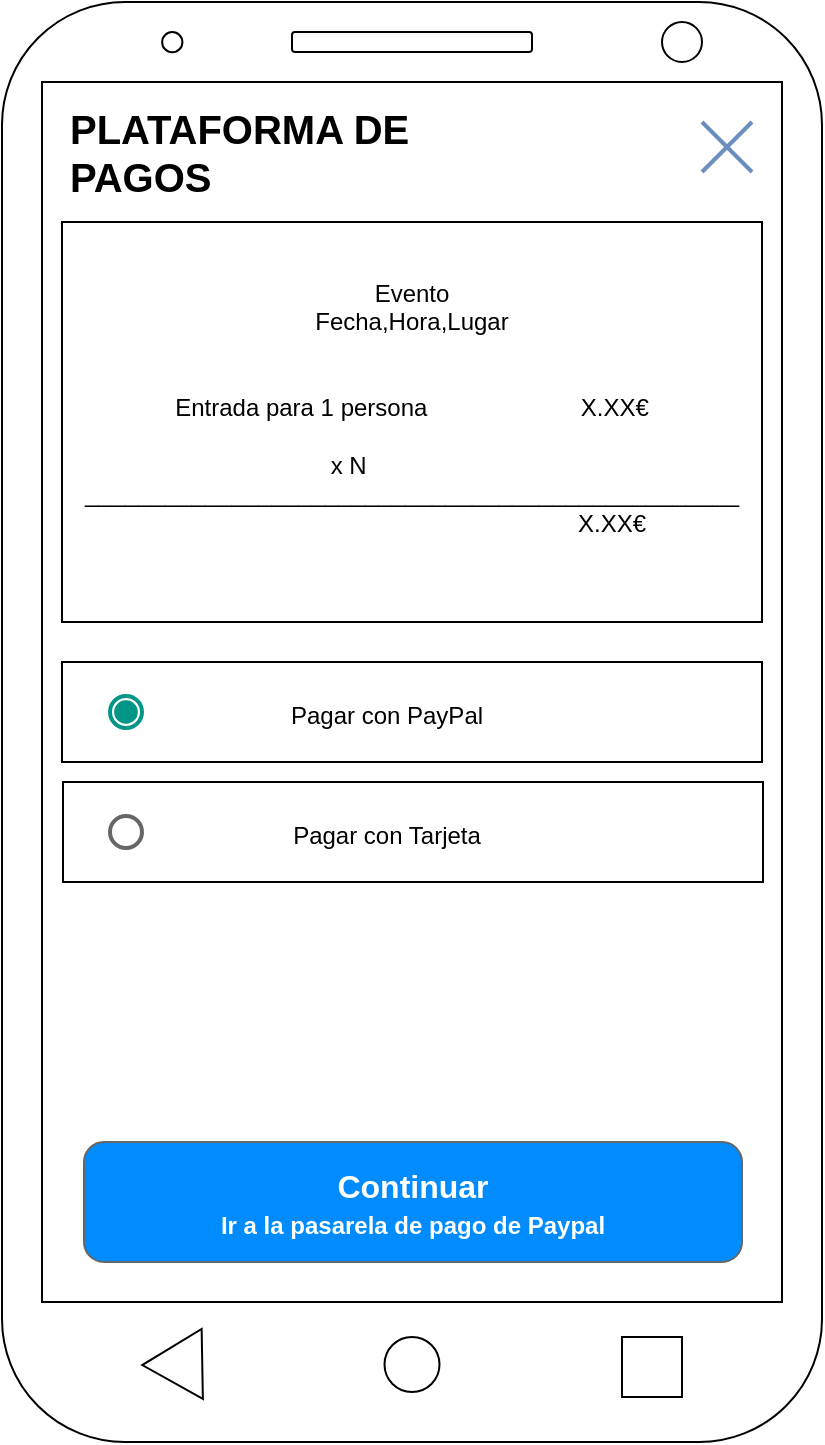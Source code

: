 <mxfile version="12.9.7" type="device"><diagram id="U2bW3avmM8vpmBXSzCzB" name="Page-1"><mxGraphModel dx="1662" dy="744" grid="1" gridSize="10" guides="1" tooltips="1" connect="1" arrows="1" fold="1" page="1" pageScale="1" pageWidth="827" pageHeight="1169" math="0" shadow="0"><root><mxCell id="0"/><mxCell id="1" parent="0"/><mxCell id="3NoMwBL9-WwyrKNmWwVy-1" value="" style="rounded=1;whiteSpace=wrap;html=1;" parent="1" vertex="1"><mxGeometry x="120" y="40" width="410" height="720" as="geometry"/></mxCell><mxCell id="3NoMwBL9-WwyrKNmWwVy-2" value="" style="rounded=0;whiteSpace=wrap;html=1;" parent="1" vertex="1"><mxGeometry x="140" y="80" width="370" height="610" as="geometry"/></mxCell><mxCell id="3NoMwBL9-WwyrKNmWwVy-3" value="" style="ellipse;whiteSpace=wrap;html=1;aspect=fixed;" parent="1" vertex="1"><mxGeometry x="311.25" y="707.5" width="27.5" height="27.5" as="geometry"/></mxCell><mxCell id="3NoMwBL9-WwyrKNmWwVy-4" value="" style="triangle;whiteSpace=wrap;html=1;rotation=-181;" parent="1" vertex="1"><mxGeometry x="190.13" y="703.75" width="30" height="35" as="geometry"/></mxCell><mxCell id="3NoMwBL9-WwyrKNmWwVy-5" value="" style="whiteSpace=wrap;html=1;aspect=fixed;" parent="1" vertex="1"><mxGeometry x="430" y="707.5" width="30" height="30" as="geometry"/></mxCell><mxCell id="3NoMwBL9-WwyrKNmWwVy-6" value="" style="ellipse;whiteSpace=wrap;html=1;aspect=fixed;" parent="1" vertex="1"><mxGeometry x="450" y="50" width="20" height="20" as="geometry"/></mxCell><mxCell id="3NoMwBL9-WwyrKNmWwVy-7" value="" style="ellipse;whiteSpace=wrap;html=1;aspect=fixed;" parent="1" vertex="1"><mxGeometry x="200.07" y="55" width="10.13" height="10.13" as="geometry"/></mxCell><mxCell id="3NoMwBL9-WwyrKNmWwVy-8" value="" style="rounded=1;whiteSpace=wrap;html=1;" parent="1" vertex="1"><mxGeometry x="265" y="55" width="120" height="10" as="geometry"/></mxCell><mxCell id="EIquPS25mt9SDm8jsBC6-1" value="PLATAFORMA DE PAGOS" style="text;html=1;strokeColor=none;fillColor=none;align=left;verticalAlign=middle;whiteSpace=wrap;rounded=0;fontSize=20;fontStyle=1;fontColor=#000000;" vertex="1" parent="1"><mxGeometry x="152" y="105" width="224.87" height="20" as="geometry"/></mxCell><mxCell id="EIquPS25mt9SDm8jsBC6-2" value="" style="dashed=0;aspect=fixed;verticalLabelPosition=bottom;verticalAlign=top;align=center;shape=mxgraph.gmdl.x;strokeColor=#6c8ebf;fillColor=#dae8fc;shadow=0;strokeWidth=2;" vertex="1" parent="1"><mxGeometry x="470" y="100" width="25" height="25" as="geometry"/></mxCell><mxCell id="EIquPS25mt9SDm8jsBC6-13" value="&lt;div&gt;Evento&lt;/div&gt;&lt;div&gt;Fecha,Hora,Lugar&lt;br&gt;&lt;/div&gt;&lt;div&gt;&lt;br&gt;&lt;/div&gt;&lt;div&gt;&lt;br&gt;&lt;/div&gt;&lt;div&gt;Entrada para 1 persona &amp;nbsp; &amp;nbsp; &amp;nbsp; &amp;nbsp; &amp;nbsp; &amp;nbsp; &amp;nbsp; &amp;nbsp; &amp;nbsp; &amp;nbsp; &amp;nbsp; X.XX€&lt;/div&gt;&lt;div&gt;&lt;br&gt;&lt;/div&gt;&lt;div&gt;x N &amp;nbsp; &amp;nbsp; &amp;nbsp; &amp;nbsp; &amp;nbsp; &amp;nbsp; &amp;nbsp; &amp;nbsp; &amp;nbsp;&amp;nbsp; &lt;br&gt;&lt;/div&gt;&lt;div&gt;_________________________________________________&lt;/div&gt;&lt;div&gt;&amp;nbsp; &amp;nbsp; &amp;nbsp; &amp;nbsp; &amp;nbsp; &amp;nbsp; &amp;nbsp; &amp;nbsp; &amp;nbsp; &amp;nbsp; &amp;nbsp; &amp;nbsp; &amp;nbsp; &amp;nbsp; &amp;nbsp; &amp;nbsp; &amp;nbsp; &amp;nbsp; &amp;nbsp; &amp;nbsp; &amp;nbsp; &amp;nbsp; &amp;nbsp; &amp;nbsp; &amp;nbsp; &amp;nbsp; &amp;nbsp;&amp;nbsp;&amp;nbsp;&amp;nbsp;&amp;nbsp;&amp;nbsp;&amp;nbsp;&amp;nbsp;&amp;nbsp;&amp;nbsp;&amp;nbsp; X.XX€ &amp;nbsp;&amp;nbsp;&amp;nbsp; &lt;br&gt;&lt;/div&gt;&lt;div&gt;&lt;br&gt; &lt;/div&gt;" style="rounded=0;whiteSpace=wrap;html=1;" vertex="1" parent="1"><mxGeometry x="150" y="150" width="350" height="200" as="geometry"/></mxCell><mxCell id="EIquPS25mt9SDm8jsBC6-14" value="" style="strokeWidth=1;shadow=0;dashed=0;align=center;html=1;shape=mxgraph.mockup.buttons.multiButton;fillColor=#008cff;strokeColor=#666666;mainText=;subText=;" vertex="1" parent="1"><mxGeometry x="161" y="610" width="329" height="60" as="geometry"/></mxCell><mxCell id="EIquPS25mt9SDm8jsBC6-15" value="Continuar" style="strokeWidth=1;shadow=0;dashed=0;align=center;html=1;shape=mxgraph.mockup.anchor;fontSize=16;fontColor=#ffffff;fontStyle=1;whiteSpace=wrap;" vertex="1" parent="EIquPS25mt9SDm8jsBC6-14"><mxGeometry y="9.6" width="329" height="24" as="geometry"/></mxCell><mxCell id="EIquPS25mt9SDm8jsBC6-16" value="Ir a la pasarela de pago de Paypal" style="strokeWidth=1;shadow=0;dashed=0;align=center;html=1;shape=mxgraph.mockup.anchor;fontSize=12;fontColor=#ffffff;fontStyle=1;whiteSpace=wrap;" vertex="1" parent="EIquPS25mt9SDm8jsBC6-14"><mxGeometry y="36" width="329" height="12" as="geometry"/></mxCell><mxCell id="EIquPS25mt9SDm8jsBC6-18" value="" style="rounded=0;whiteSpace=wrap;html=1;" vertex="1" parent="1"><mxGeometry x="150" y="370" width="350" height="50" as="geometry"/></mxCell><mxCell id="EIquPS25mt9SDm8jsBC6-19" value="" style="rounded=0;whiteSpace=wrap;html=1;" vertex="1" parent="1"><mxGeometry x="150.5" y="430" width="350" height="50" as="geometry"/></mxCell><mxCell id="EIquPS25mt9SDm8jsBC6-20" value="" style="dashed=0;labelPosition=right;align=left;shape=mxgraph.gmdl.radiobutton;strokeColor=#666666;fillColor=none;strokeWidth=2;aspect=fixed;" vertex="1" parent="1"><mxGeometry x="174" y="447" width="16" height="16" as="geometry"/></mxCell><mxCell id="EIquPS25mt9SDm8jsBC6-21" value="" style="dashed=0;labelPosition=right;align=left;shape=mxgraph.gmdl.radiobutton;strokeColor=#009587;fillColor=#009587;strokeWidth=2;aspect=fixed;" vertex="1" parent="1"><mxGeometry x="174" y="387" width="16" height="16" as="geometry"/></mxCell><mxCell id="EIquPS25mt9SDm8jsBC6-22" value="Pagar con PayPal" style="text;html=1;strokeColor=none;fillColor=none;align=center;verticalAlign=middle;whiteSpace=wrap;rounded=0;" vertex="1" parent="1"><mxGeometry x="225" y="387" width="175" height="20" as="geometry"/></mxCell><mxCell id="EIquPS25mt9SDm8jsBC6-23" value="Pagar con Tarjeta" style="text;html=1;strokeColor=none;fillColor=none;align=center;verticalAlign=middle;whiteSpace=wrap;rounded=0;" vertex="1" parent="1"><mxGeometry x="225" y="447" width="175" height="20" as="geometry"/></mxCell></root></mxGraphModel></diagram></mxfile>